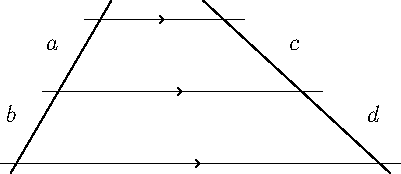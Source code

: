 // Thales' Third Theorem states that
// let AB, CD and EF parallel lines
// let K, L, M be colinear points from AB, CD and EF
// let P, N, R be colinear points from AB, CD and EF
// then KL / KL = PN / NR


import geometry;


// Definethree points
point T = (70.0, 120.0),
	E = (0.0, 0.0),
	F = (200.0, 0.0);


// Define and draw parallel lines
transform scalar1 = scale(0.4, T);
transform scalar2 = scale(0.7, T);

point A = scalar1 * E;
point B = scalar2 * E;
point C = scalar1 * F;
point D = scalar2 * F;

draw(A--C, Arrow(TeXHead, Relative(0.5)));
draw(B--D, Arrow(TeXHead, Relative(0.5)));
draw(E--F, Arrow(TeXHead, Relative(0.5)));


// Draw intersecting lines
draw(shift(5.0, -5.0) * scale(1.2) * (A--E) );
draw(shift(-45.0, -5.0) * scale(1.2) * (C--F) );


// Label segments and mark points accordingly
label("$a$", A--B, NW);
label("$b$", B--E, NW);
label("$c$", C--D, NE);
label("$d$", D--F, NE);
